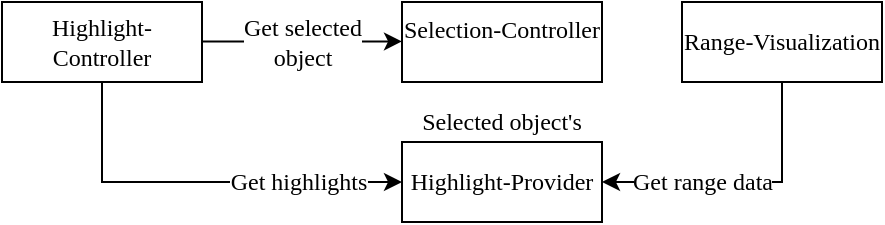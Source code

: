 <mxfile version="24.4.13" type="device">
  <diagram name="Page-1" id="WFMmexf2BHW05EJQ7iUP">
    <mxGraphModel dx="819" dy="478" grid="1" gridSize="10" guides="1" tooltips="1" connect="1" arrows="1" fold="1" page="1" pageScale="1" pageWidth="850" pageHeight="1100" math="0" shadow="0">
      <root>
        <mxCell id="0" />
        <mxCell id="1" parent="0" />
        <mxCell id="yBKbMG2HaNFGakU93UDe-6" value="Get highlights" style="edgeStyle=orthogonalEdgeStyle;rounded=0;orthogonalLoop=1;jettySize=auto;html=1;entryX=0;entryY=0.5;entryDx=0;entryDy=0;fontFamily=&quot;Latin Modern Regular 12&quot;;fontSize=12;" edge="1" parent="1" source="yBKbMG2HaNFGakU93UDe-1" target="yBKbMG2HaNFGakU93UDe-3">
          <mxGeometry x="0.474" relative="1" as="geometry">
            <Array as="points">
              <mxPoint x="270" y="250" />
            </Array>
            <mxPoint as="offset" />
          </mxGeometry>
        </mxCell>
        <mxCell id="yBKbMG2HaNFGakU93UDe-1" value="Highlight-Controller" style="rounded=0;whiteSpace=wrap;html=1;fontFamily=&quot;Latin Modern Mono 12&quot;;" vertex="1" parent="1">
          <mxGeometry x="220" y="160" width="100" height="40" as="geometry" />
        </mxCell>
        <mxCell id="yBKbMG2HaNFGakU93UDe-2" value="Selection-Controller" style="rounded=0;whiteSpace=wrap;html=1;fontFamily=&quot;Latin Modern Mono 12&quot;;verticalAlign=top;" vertex="1" parent="1">
          <mxGeometry x="420" y="160" width="100" height="40" as="geometry" />
        </mxCell>
        <mxCell id="yBKbMG2HaNFGakU93UDe-3" value="Highlight-Provider" style="rounded=0;whiteSpace=wrap;html=1;fontFamily=&quot;Latin Modern Mono 12&quot;;" vertex="1" parent="1">
          <mxGeometry x="420" y="230" width="100" height="40" as="geometry" />
        </mxCell>
        <mxCell id="yBKbMG2HaNFGakU93UDe-4" value="Get selected&lt;br style=&quot;font-size: 12px;&quot;&gt;object" style="endArrow=classic;html=1;rounded=0;fontFamily=&quot;Latin Modern Regular 12&quot;;fontSize=12;" edge="1" parent="1">
          <mxGeometry width="50" height="50" relative="1" as="geometry">
            <mxPoint x="320" y="179.71" as="sourcePoint" />
            <mxPoint x="420" y="179.71" as="targetPoint" />
          </mxGeometry>
        </mxCell>
        <mxCell id="yBKbMG2HaNFGakU93UDe-9" value="Get range data" style="edgeStyle=orthogonalEdgeStyle;rounded=0;orthogonalLoop=1;jettySize=auto;html=1;entryX=1;entryY=0.5;entryDx=0;entryDy=0;fontFamily=&quot;Latin Modern Regular 12&quot;;fontSize=12;" edge="1" parent="1" source="yBKbMG2HaNFGakU93UDe-7" target="yBKbMG2HaNFGakU93UDe-3">
          <mxGeometry x="0.286" relative="1" as="geometry">
            <Array as="points">
              <mxPoint x="610" y="250" />
            </Array>
            <mxPoint as="offset" />
          </mxGeometry>
        </mxCell>
        <mxCell id="yBKbMG2HaNFGakU93UDe-7" value="Range-Visualization" style="rounded=0;whiteSpace=wrap;html=1;fontFamily=&quot;Latin Modern Mono 12&quot;;" vertex="1" parent="1">
          <mxGeometry x="560" y="160" width="100" height="40" as="geometry" />
        </mxCell>
        <mxCell id="yBKbMG2HaNFGakU93UDe-8" value="Selected object&#39;s" style="text;html=1;align=center;verticalAlign=middle;whiteSpace=wrap;rounded=0;fontFamily=&quot;Latin Modern Regular 12&quot;;" vertex="1" parent="1">
          <mxGeometry x="420" y="210" width="100" height="20" as="geometry" />
        </mxCell>
      </root>
    </mxGraphModel>
  </diagram>
</mxfile>

